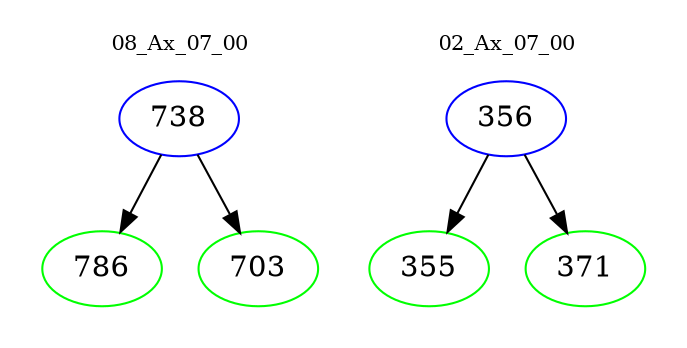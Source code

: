 digraph{
subgraph cluster_0 {
color = white
label = "08_Ax_07_00";
fontsize=10;
T0_738 [label="738", color="blue"]
T0_738 -> T0_786 [color="black"]
T0_786 [label="786", color="green"]
T0_738 -> T0_703 [color="black"]
T0_703 [label="703", color="green"]
}
subgraph cluster_1 {
color = white
label = "02_Ax_07_00";
fontsize=10;
T1_356 [label="356", color="blue"]
T1_356 -> T1_355 [color="black"]
T1_355 [label="355", color="green"]
T1_356 -> T1_371 [color="black"]
T1_371 [label="371", color="green"]
}
}
